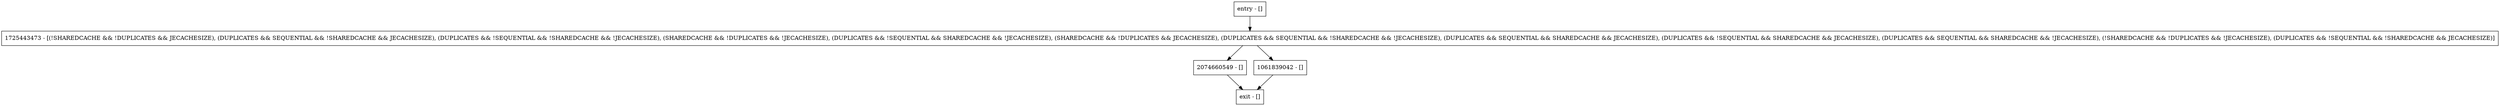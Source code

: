 digraph promote {
node [shape=record];
entry [label="entry - []"];
exit [label="exit - []"];
2074660549 [label="2074660549 - []"];
1061839042 [label="1061839042 - []"];
1725443473 [label="1725443473 - [(!SHAREDCACHE && !DUPLICATES && JECACHESIZE), (DUPLICATES && SEQUENTIAL && !SHAREDCACHE && JECACHESIZE), (DUPLICATES && !SEQUENTIAL && !SHAREDCACHE && !JECACHESIZE), (SHAREDCACHE && !DUPLICATES && !JECACHESIZE), (DUPLICATES && !SEQUENTIAL && SHAREDCACHE && !JECACHESIZE), (SHAREDCACHE && !DUPLICATES && JECACHESIZE), (DUPLICATES && SEQUENTIAL && !SHAREDCACHE && !JECACHESIZE), (DUPLICATES && SEQUENTIAL && SHAREDCACHE && JECACHESIZE), (DUPLICATES && !SEQUENTIAL && SHAREDCACHE && JECACHESIZE), (DUPLICATES && SEQUENTIAL && SHAREDCACHE && !JECACHESIZE), (!SHAREDCACHE && !DUPLICATES && !JECACHESIZE), (DUPLICATES && !SEQUENTIAL && !SHAREDCACHE && JECACHESIZE)]"];
entry;
exit;
entry -> 1725443473;
2074660549 -> exit;
1061839042 -> exit;
1725443473 -> 2074660549;
1725443473 -> 1061839042;
}
